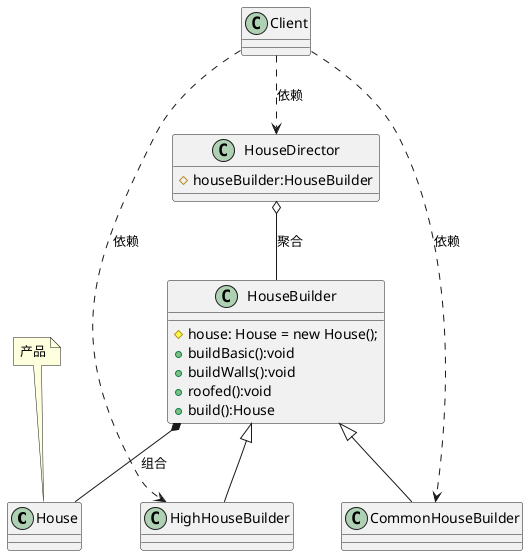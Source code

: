 @startuml

class House
note top of House : 产品
class HouseBuilder{

     #  house: House = new House();
     +   buildBasic():void
     +   buildWalls():void
     +   roofed():void
     +   build():House
}
HouseBuilder *-- House: 组合
class CommonHouseBuilder extends HouseBuilder{
}
class HighHouseBuilder extends HouseBuilder{
}
class HouseDirector{
    # houseBuilder:HouseBuilder
}

HouseDirector o-- HouseBuilder: 聚合
class Client
Client ..> HouseDirector: 依赖
Client ..> CommonHouseBuilder: 依赖
Client ..> HighHouseBuilder: 依赖

@enduml